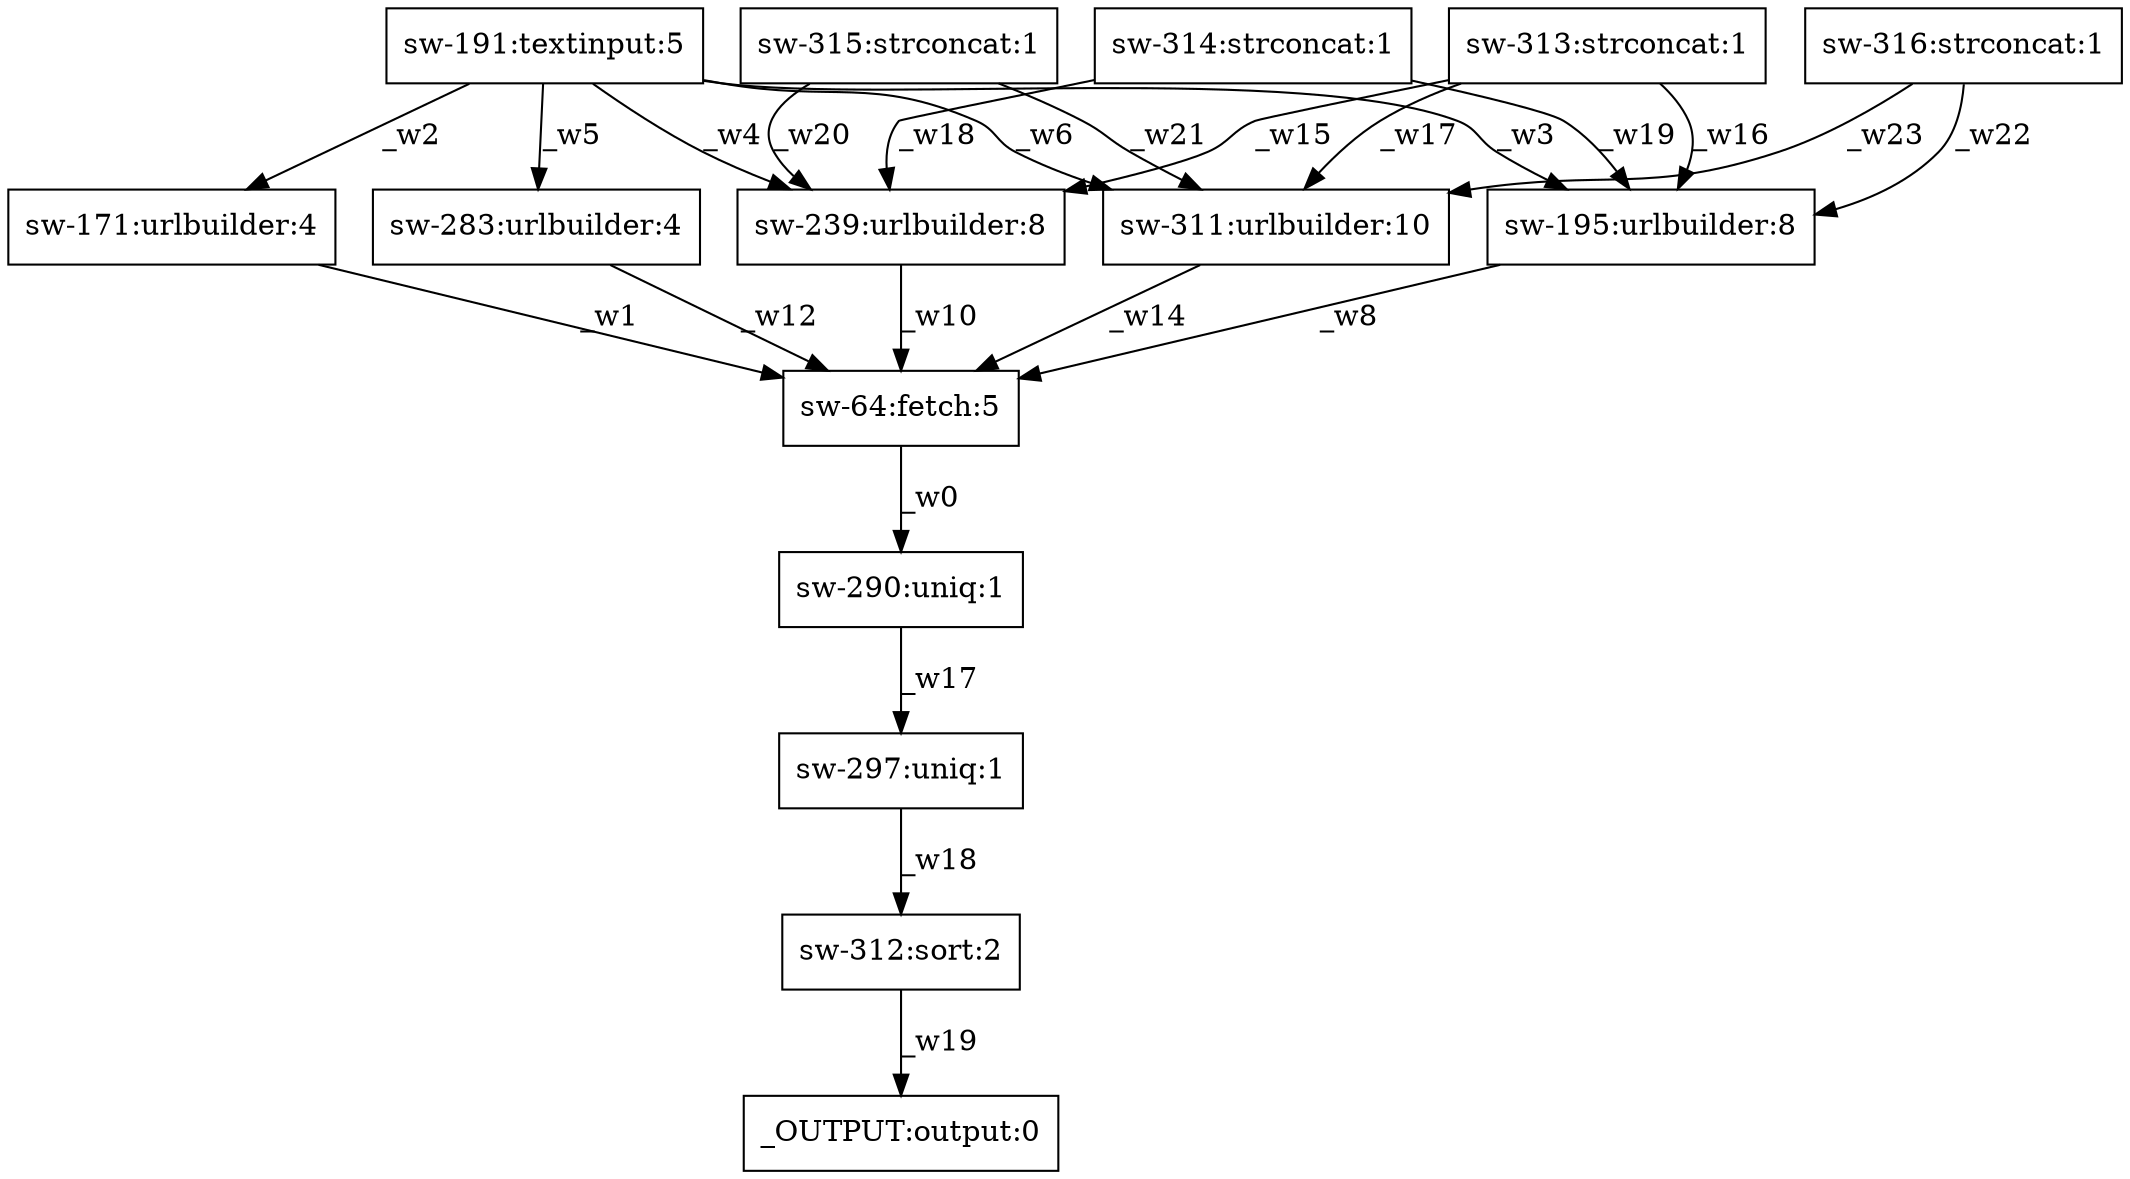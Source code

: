 digraph test1 { node [shape=box] "sw-314" [label="sw-314:strconcat:1"];"sw-171" [label="sw-171:urlbuilder:4"];"sw-64" [label="sw-64:fetch:5"];"_OUTPUT" [label="_OUTPUT:output:0"];"sw-283" [label="sw-283:urlbuilder:4"];"sw-315" [label="sw-315:strconcat:1"];"sw-191" [label="sw-191:textinput:5"];"sw-297" [label="sw-297:uniq:1"];"sw-239" [label="sw-239:urlbuilder:8"];"sw-195" [label="sw-195:urlbuilder:8"];"sw-316" [label="sw-316:strconcat:1"];"sw-311" [label="sw-311:urlbuilder:10"];"sw-290" [label="sw-290:uniq:1"];"sw-312" [label="sw-312:sort:2"];"sw-313" [label="sw-313:strconcat:1"];"sw-64" -> "sw-290" [label="_w0"];"sw-171" -> "sw-64" [label="_w1"];"sw-191" -> "sw-171" [label="_w2"];"sw-191" -> "sw-195" [label="_w3"];"sw-191" -> "sw-239" [label="_w4"];"sw-191" -> "sw-283" [label="_w5"];"sw-191" -> "sw-311" [label="_w6"];"sw-195" -> "sw-64" [label="_w8"];"sw-239" -> "sw-64" [label="_w10"];"sw-283" -> "sw-64" [label="_w12"];"sw-311" -> "sw-64" [label="_w14"];"sw-290" -> "sw-297" [label="_w17"];"sw-297" -> "sw-312" [label="_w18"];"sw-312" -> "_OUTPUT" [label="_w19"];"sw-313" -> "sw-239" [label="_w15"];"sw-313" -> "sw-195" [label="_w16"];"sw-313" -> "sw-311" [label="_w17"];"sw-314" -> "sw-239" [label="_w18"];"sw-314" -> "sw-195" [label="_w19"];"sw-315" -> "sw-239" [label="_w20"];"sw-315" -> "sw-311" [label="_w21"];"sw-316" -> "sw-195" [label="_w22"];"sw-316" -> "sw-311" [label="_w23"];}